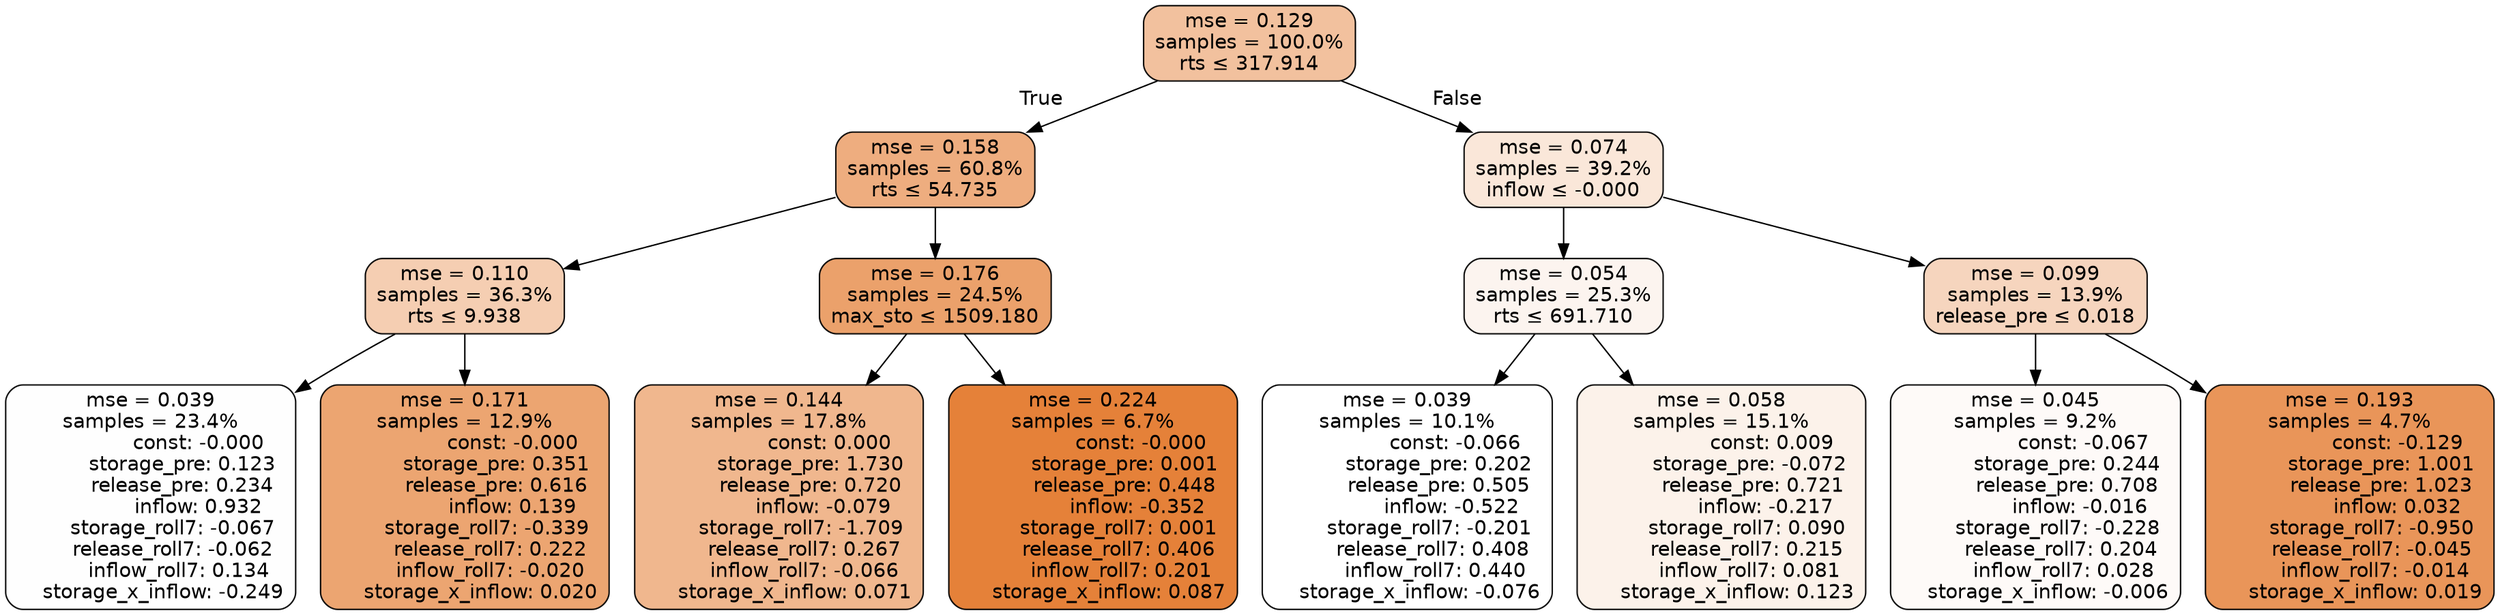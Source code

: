 digraph tree {
bgcolor="transparent"
node [shape=rectangle, style="filled, rounded", color="black", fontname=helvetica] ;
edge [fontname=helvetica] ;
	"0" [label="mse = 0.129
samples = 100.0%
rts &le; 317.914", fillcolor="#f2c19e"]
	"1" [label="mse = 0.158
samples = 60.8%
rts &le; 54.735", fillcolor="#eead7f"]
	"2" [label="mse = 0.110
samples = 36.3%
rts &le; 9.938", fillcolor="#f5ceb2"]
	"3" [label="mse = 0.039
samples = 23.4%
               const: -0.000
          storage_pre: 0.123
          release_pre: 0.234
               inflow: 0.932
       storage_roll7: -0.067
       release_roll7: -0.062
         inflow_roll7: 0.134
    storage_x_inflow: -0.249", fillcolor="#fefefe"]
	"4" [label="mse = 0.171
samples = 12.9%
               const: -0.000
          storage_pre: 0.351
          release_pre: 0.616
               inflow: 0.139
       storage_roll7: -0.339
        release_roll7: 0.222
        inflow_roll7: -0.020
     storage_x_inflow: 0.020", fillcolor="#eca571"]
	"5" [label="mse = 0.176
samples = 24.5%
max_sto &le; 1509.180", fillcolor="#eba16b"]
	"6" [label="mse = 0.144
samples = 17.8%
                const: 0.000
          storage_pre: 1.730
          release_pre: 0.720
              inflow: -0.079
       storage_roll7: -1.709
        release_roll7: 0.267
        inflow_roll7: -0.066
     storage_x_inflow: 0.071", fillcolor="#f0b78e"]
	"7" [label="mse = 0.224
samples = 6.7%
               const: -0.000
          storage_pre: 0.001
          release_pre: 0.448
              inflow: -0.352
        storage_roll7: 0.001
        release_roll7: 0.406
         inflow_roll7: 0.201
     storage_x_inflow: 0.087", fillcolor="#e58139"]
	"8" [label="mse = 0.074
samples = 39.2%
inflow &le; -0.000", fillcolor="#fae7d9"]
	"9" [label="mse = 0.054
samples = 25.3%
rts &le; 691.710", fillcolor="#fcf4ef"]
	"10" [label="mse = 0.039
samples = 10.1%
               const: -0.066
          storage_pre: 0.202
          release_pre: 0.505
              inflow: -0.522
       storage_roll7: -0.201
        release_roll7: 0.408
         inflow_roll7: 0.440
    storage_x_inflow: -0.076", fillcolor="#ffffff"]
	"11" [label="mse = 0.058
samples = 15.1%
                const: 0.009
         storage_pre: -0.072
          release_pre: 0.721
              inflow: -0.217
        storage_roll7: 0.090
        release_roll7: 0.215
         inflow_roll7: 0.081
     storage_x_inflow: 0.123", fillcolor="#fcf2ea"]
	"12" [label="mse = 0.099
samples = 13.9%
release_pre &le; 0.018", fillcolor="#f6d5be"]
	"13" [label="mse = 0.045
samples = 9.2%
               const: -0.067
          storage_pre: 0.244
          release_pre: 0.708
              inflow: -0.016
       storage_roll7: -0.228
        release_roll7: 0.204
         inflow_roll7: 0.028
    storage_x_inflow: -0.006", fillcolor="#fefaf8"]
	"14" [label="mse = 0.193
samples = 4.7%
               const: -0.129
          storage_pre: 1.001
          release_pre: 1.023
               inflow: 0.032
       storage_roll7: -0.950
       release_roll7: -0.045
        inflow_roll7: -0.014
     storage_x_inflow: 0.019", fillcolor="#e99559"]

	"0" -> "1" [labeldistance=2.5, labelangle=45, headlabel="True"]
	"1" -> "2"
	"2" -> "3"
	"2" -> "4"
	"1" -> "5"
	"5" -> "6"
	"5" -> "7"
	"0" -> "8" [labeldistance=2.5, labelangle=-45, headlabel="False"]
	"8" -> "9"
	"9" -> "10"
	"9" -> "11"
	"8" -> "12"
	"12" -> "13"
	"12" -> "14"
}
